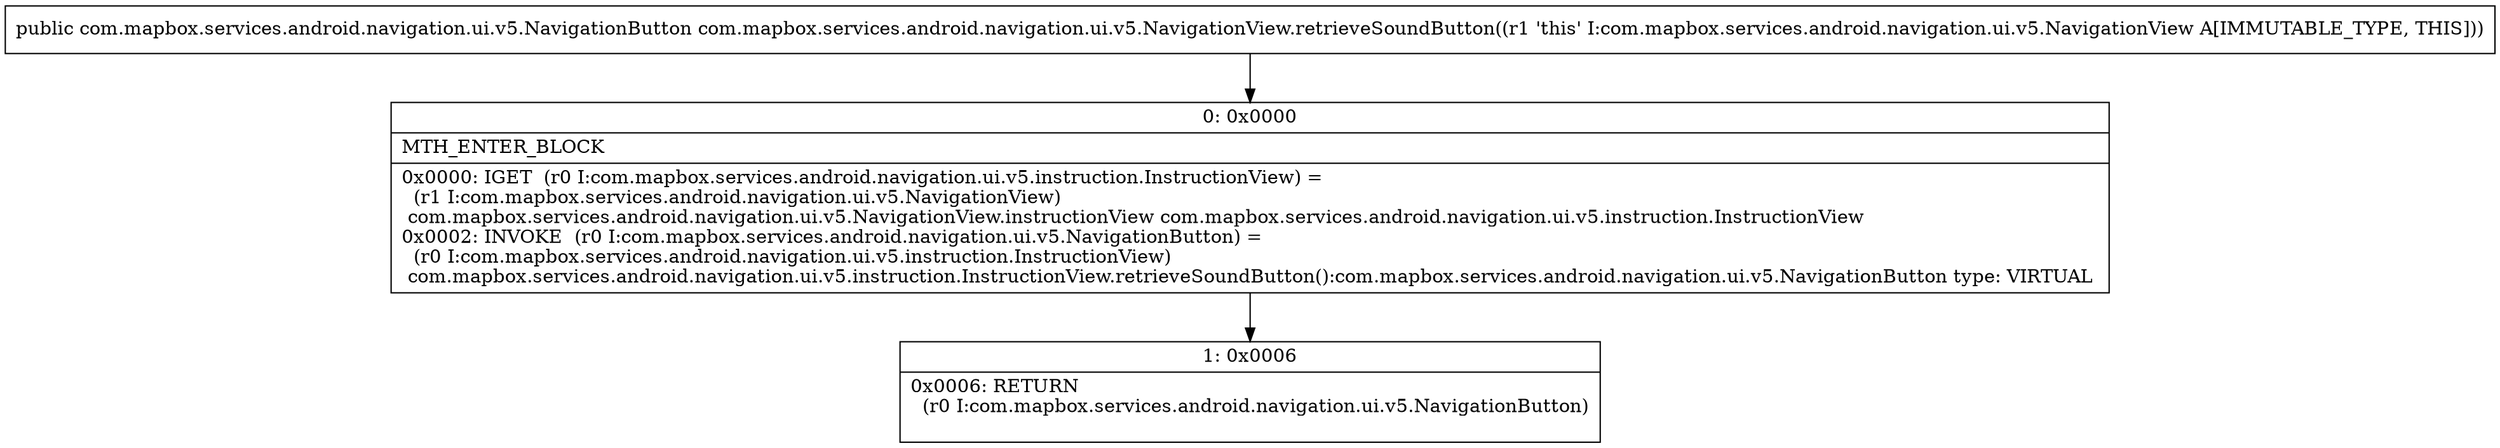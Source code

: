 digraph "CFG forcom.mapbox.services.android.navigation.ui.v5.NavigationView.retrieveSoundButton()Lcom\/mapbox\/services\/android\/navigation\/ui\/v5\/NavigationButton;" {
Node_0 [shape=record,label="{0\:\ 0x0000|MTH_ENTER_BLOCK\l|0x0000: IGET  (r0 I:com.mapbox.services.android.navigation.ui.v5.instruction.InstructionView) = \l  (r1 I:com.mapbox.services.android.navigation.ui.v5.NavigationView)\l com.mapbox.services.android.navigation.ui.v5.NavigationView.instructionView com.mapbox.services.android.navigation.ui.v5.instruction.InstructionView \l0x0002: INVOKE  (r0 I:com.mapbox.services.android.navigation.ui.v5.NavigationButton) = \l  (r0 I:com.mapbox.services.android.navigation.ui.v5.instruction.InstructionView)\l com.mapbox.services.android.navigation.ui.v5.instruction.InstructionView.retrieveSoundButton():com.mapbox.services.android.navigation.ui.v5.NavigationButton type: VIRTUAL \l}"];
Node_1 [shape=record,label="{1\:\ 0x0006|0x0006: RETURN  \l  (r0 I:com.mapbox.services.android.navigation.ui.v5.NavigationButton)\l \l}"];
MethodNode[shape=record,label="{public com.mapbox.services.android.navigation.ui.v5.NavigationButton com.mapbox.services.android.navigation.ui.v5.NavigationView.retrieveSoundButton((r1 'this' I:com.mapbox.services.android.navigation.ui.v5.NavigationView A[IMMUTABLE_TYPE, THIS])) }"];
MethodNode -> Node_0;
Node_0 -> Node_1;
}

